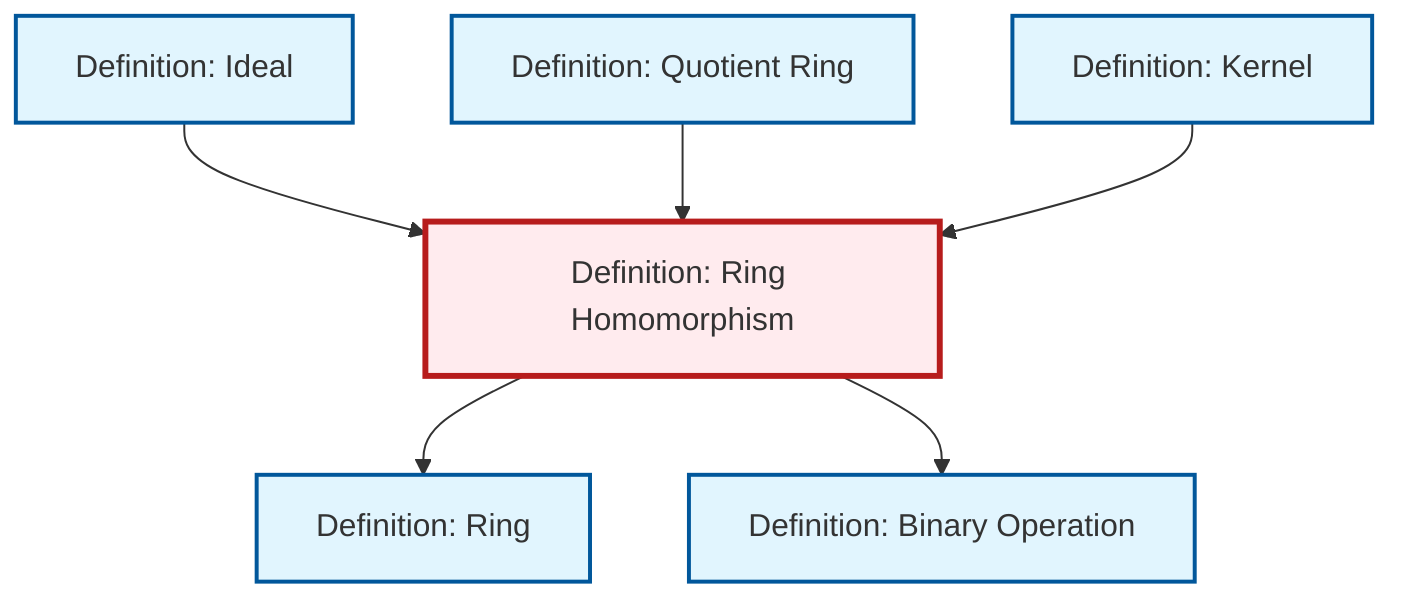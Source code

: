 graph TD
    classDef definition fill:#e1f5fe,stroke:#01579b,stroke-width:2px
    classDef theorem fill:#f3e5f5,stroke:#4a148c,stroke-width:2px
    classDef axiom fill:#fff3e0,stroke:#e65100,stroke-width:2px
    classDef example fill:#e8f5e9,stroke:#1b5e20,stroke-width:2px
    classDef current fill:#ffebee,stroke:#b71c1c,stroke-width:3px
    def-kernel["Definition: Kernel"]:::definition
    def-quotient-ring["Definition: Quotient Ring"]:::definition
    def-ring-homomorphism["Definition: Ring Homomorphism"]:::definition
    def-ideal["Definition: Ideal"]:::definition
    def-ring["Definition: Ring"]:::definition
    def-binary-operation["Definition: Binary Operation"]:::definition
    def-ideal --> def-ring-homomorphism
    def-ring-homomorphism --> def-ring
    def-quotient-ring --> def-ring-homomorphism
    def-kernel --> def-ring-homomorphism
    def-ring-homomorphism --> def-binary-operation
    class def-ring-homomorphism current